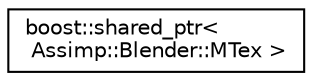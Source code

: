 digraph "Graphical Class Hierarchy"
{
  edge [fontname="Helvetica",fontsize="10",labelfontname="Helvetica",labelfontsize="10"];
  node [fontname="Helvetica",fontsize="10",shape=record];
  rankdir="LR";
  Node1 [label="boost::shared_ptr\<\l Assimp::Blender::MTex \>",height=0.2,width=0.4,color="black", fillcolor="white", style="filled",URL="$classboost_1_1shared__ptr.html"];
}
